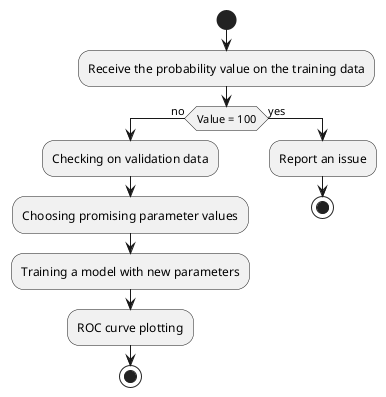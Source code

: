 @startuml
'process_view'

skinparam monochrome true
skinparam handwritten false
skinparam shadowing false

start

:Receive the probability value on the training data;

if (Value = 100) then (no)
    :Checking on validation data;
    :Choosing promising parameter values;
    :Training a model with new parameters;
    :ROC curve plotting;
    stop
else (yes)
    :Report an issue;
    stop
endif

@enduml

